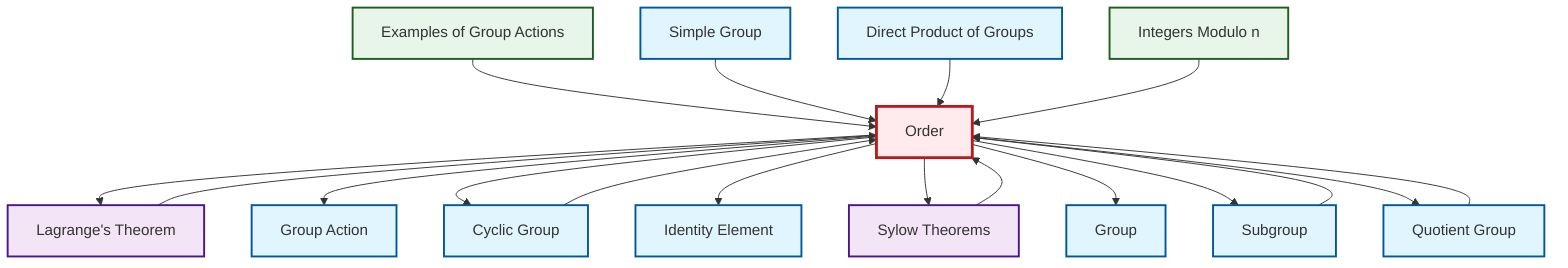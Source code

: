graph TD
    classDef definition fill:#e1f5fe,stroke:#01579b,stroke-width:2px
    classDef theorem fill:#f3e5f5,stroke:#4a148c,stroke-width:2px
    classDef axiom fill:#fff3e0,stroke:#e65100,stroke-width:2px
    classDef example fill:#e8f5e9,stroke:#1b5e20,stroke-width:2px
    classDef current fill:#ffebee,stroke:#b71c1c,stroke-width:3px
    def-simple-group["Simple Group"]:::definition
    def-cyclic-group["Cyclic Group"]:::definition
    thm-sylow["Sylow Theorems"]:::theorem
    ex-quotient-integers-mod-n["Integers Modulo n"]:::example
    def-quotient-group["Quotient Group"]:::definition
    def-direct-product["Direct Product of Groups"]:::definition
    ex-group-action-examples["Examples of Group Actions"]:::example
    thm-lagrange["Lagrange's Theorem"]:::theorem
    def-identity-element["Identity Element"]:::definition
    def-subgroup["Subgroup"]:::definition
    def-group["Group"]:::definition
    def-order["Order"]:::definition
    def-group-action["Group Action"]:::definition
    def-cyclic-group --> def-order
    def-order --> thm-lagrange
    def-order --> def-group-action
    def-order --> def-cyclic-group
    ex-group-action-examples --> def-order
    def-quotient-group --> def-order
    def-order --> def-identity-element
    def-order --> thm-sylow
    def-simple-group --> def-order
    def-subgroup --> def-order
    def-direct-product --> def-order
    def-order --> def-group
    thm-lagrange --> def-order
    def-order --> def-subgroup
    thm-sylow --> def-order
    ex-quotient-integers-mod-n --> def-order
    def-order --> def-quotient-group
    class def-order current